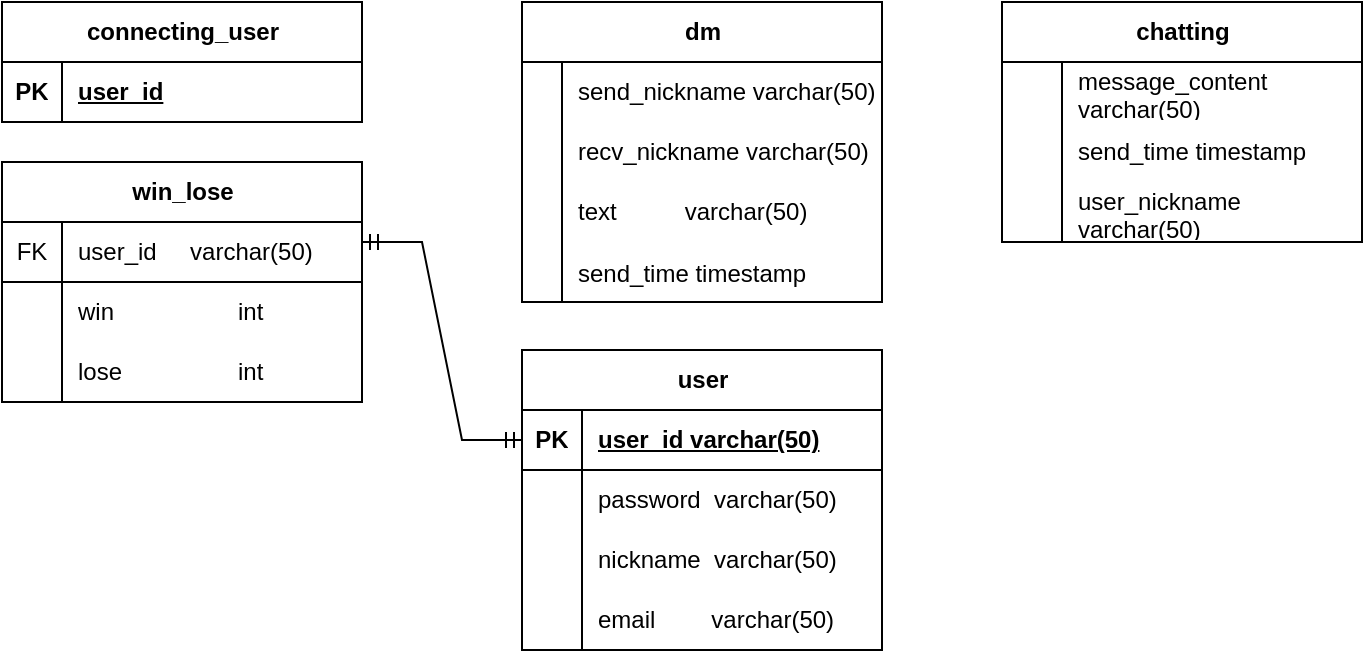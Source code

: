 <mxfile version="22.0.2" type="device">
  <diagram name="페이지-1" id="797gyXP7tQuzx-SInsM-">
    <mxGraphModel dx="1932" dy="654" grid="1" gridSize="10" guides="1" tooltips="1" connect="1" arrows="1" fold="1" page="1" pageScale="1" pageWidth="827" pageHeight="1169" math="0" shadow="0">
      <root>
        <mxCell id="0" />
        <mxCell id="1" parent="0" />
        <mxCell id="MFsK-fVMLZnWydNTXSLe-14" value="user" style="shape=table;startSize=30;container=1;collapsible=1;childLayout=tableLayout;fixedRows=1;rowLines=0;fontStyle=1;align=center;resizeLast=1;html=1;" parent="1" vertex="1">
          <mxGeometry x="-260" y="584" width="180" height="150" as="geometry" />
        </mxCell>
        <mxCell id="MFsK-fVMLZnWydNTXSLe-15" value="" style="shape=tableRow;horizontal=0;startSize=0;swimlaneHead=0;swimlaneBody=0;fillColor=none;collapsible=0;dropTarget=0;points=[[0,0.5],[1,0.5]];portConstraint=eastwest;top=0;left=0;right=0;bottom=1;" parent="MFsK-fVMLZnWydNTXSLe-14" vertex="1">
          <mxGeometry y="30" width="180" height="30" as="geometry" />
        </mxCell>
        <mxCell id="MFsK-fVMLZnWydNTXSLe-16" value="PK" style="shape=partialRectangle;connectable=0;fillColor=none;top=0;left=0;bottom=0;right=0;fontStyle=1;overflow=hidden;whiteSpace=wrap;html=1;" parent="MFsK-fVMLZnWydNTXSLe-15" vertex="1">
          <mxGeometry width="30" height="30" as="geometry">
            <mxRectangle width="30" height="30" as="alternateBounds" />
          </mxGeometry>
        </mxCell>
        <mxCell id="MFsK-fVMLZnWydNTXSLe-17" value="user_id varchar(50)" style="shape=partialRectangle;connectable=0;fillColor=none;top=0;left=0;bottom=0;right=0;align=left;spacingLeft=6;fontStyle=5;overflow=hidden;whiteSpace=wrap;html=1;" parent="MFsK-fVMLZnWydNTXSLe-15" vertex="1">
          <mxGeometry x="30" width="150" height="30" as="geometry">
            <mxRectangle width="150" height="30" as="alternateBounds" />
          </mxGeometry>
        </mxCell>
        <mxCell id="MFsK-fVMLZnWydNTXSLe-18" value="" style="shape=tableRow;horizontal=0;startSize=0;swimlaneHead=0;swimlaneBody=0;fillColor=none;collapsible=0;dropTarget=0;points=[[0,0.5],[1,0.5]];portConstraint=eastwest;top=0;left=0;right=0;bottom=0;" parent="MFsK-fVMLZnWydNTXSLe-14" vertex="1">
          <mxGeometry y="60" width="180" height="30" as="geometry" />
        </mxCell>
        <mxCell id="MFsK-fVMLZnWydNTXSLe-19" value="" style="shape=partialRectangle;connectable=0;fillColor=none;top=0;left=0;bottom=0;right=0;editable=1;overflow=hidden;whiteSpace=wrap;html=1;" parent="MFsK-fVMLZnWydNTXSLe-18" vertex="1">
          <mxGeometry width="30" height="30" as="geometry">
            <mxRectangle width="30" height="30" as="alternateBounds" />
          </mxGeometry>
        </mxCell>
        <mxCell id="MFsK-fVMLZnWydNTXSLe-20" value="password&amp;nbsp; varchar(50)" style="shape=partialRectangle;connectable=0;fillColor=none;top=0;left=0;bottom=0;right=0;align=left;spacingLeft=6;overflow=hidden;whiteSpace=wrap;html=1;" parent="MFsK-fVMLZnWydNTXSLe-18" vertex="1">
          <mxGeometry x="30" width="150" height="30" as="geometry">
            <mxRectangle width="150" height="30" as="alternateBounds" />
          </mxGeometry>
        </mxCell>
        <mxCell id="MFsK-fVMLZnWydNTXSLe-21" value="" style="shape=tableRow;horizontal=0;startSize=0;swimlaneHead=0;swimlaneBody=0;fillColor=none;collapsible=0;dropTarget=0;points=[[0,0.5],[1,0.5]];portConstraint=eastwest;top=0;left=0;right=0;bottom=0;" parent="MFsK-fVMLZnWydNTXSLe-14" vertex="1">
          <mxGeometry y="90" width="180" height="30" as="geometry" />
        </mxCell>
        <mxCell id="MFsK-fVMLZnWydNTXSLe-22" value="" style="shape=partialRectangle;connectable=0;fillColor=none;top=0;left=0;bottom=0;right=0;editable=1;overflow=hidden;whiteSpace=wrap;html=1;" parent="MFsK-fVMLZnWydNTXSLe-21" vertex="1">
          <mxGeometry width="30" height="30" as="geometry">
            <mxRectangle width="30" height="30" as="alternateBounds" />
          </mxGeometry>
        </mxCell>
        <mxCell id="MFsK-fVMLZnWydNTXSLe-23" value="nickname&amp;nbsp; varchar(50)" style="shape=partialRectangle;connectable=0;fillColor=none;top=0;left=0;bottom=0;right=0;align=left;spacingLeft=6;overflow=hidden;whiteSpace=wrap;html=1;" parent="MFsK-fVMLZnWydNTXSLe-21" vertex="1">
          <mxGeometry x="30" width="150" height="30" as="geometry">
            <mxRectangle width="150" height="30" as="alternateBounds" />
          </mxGeometry>
        </mxCell>
        <mxCell id="MFsK-fVMLZnWydNTXSLe-24" value="" style="shape=tableRow;horizontal=0;startSize=0;swimlaneHead=0;swimlaneBody=0;fillColor=none;collapsible=0;dropTarget=0;points=[[0,0.5],[1,0.5]];portConstraint=eastwest;top=0;left=0;right=0;bottom=0;" parent="MFsK-fVMLZnWydNTXSLe-14" vertex="1">
          <mxGeometry y="120" width="180" height="30" as="geometry" />
        </mxCell>
        <mxCell id="MFsK-fVMLZnWydNTXSLe-25" value="" style="shape=partialRectangle;connectable=0;fillColor=none;top=0;left=0;bottom=0;right=0;editable=1;overflow=hidden;whiteSpace=wrap;html=1;" parent="MFsK-fVMLZnWydNTXSLe-24" vertex="1">
          <mxGeometry width="30" height="30" as="geometry">
            <mxRectangle width="30" height="30" as="alternateBounds" />
          </mxGeometry>
        </mxCell>
        <mxCell id="MFsK-fVMLZnWydNTXSLe-26" value="email&amp;nbsp;&lt;span style=&quot;white-space: pre;&quot;&gt;&#x9;&lt;/span&gt;&amp;nbsp;varchar(50)" style="shape=partialRectangle;connectable=0;fillColor=none;top=0;left=0;bottom=0;right=0;align=left;spacingLeft=6;overflow=hidden;whiteSpace=wrap;html=1;" parent="MFsK-fVMLZnWydNTXSLe-24" vertex="1">
          <mxGeometry x="30" width="150" height="30" as="geometry">
            <mxRectangle width="150" height="30" as="alternateBounds" />
          </mxGeometry>
        </mxCell>
        <mxCell id="7gJrlV5AvITNc0FfA8Rd-1" value="dm" style="shape=table;startSize=30;container=1;collapsible=1;childLayout=tableLayout;fixedRows=1;rowLines=0;fontStyle=1;align=center;resizeLast=1;html=1;" vertex="1" parent="1">
          <mxGeometry x="-260" y="410" width="180" height="150" as="geometry" />
        </mxCell>
        <mxCell id="7gJrlV5AvITNc0FfA8Rd-5" value="" style="shape=tableRow;horizontal=0;startSize=0;swimlaneHead=0;swimlaneBody=0;fillColor=none;collapsible=0;dropTarget=0;points=[[0,0.5],[1,0.5]];portConstraint=eastwest;top=0;left=0;right=0;bottom=0;" vertex="1" parent="7gJrlV5AvITNc0FfA8Rd-1">
          <mxGeometry y="30" width="180" height="30" as="geometry" />
        </mxCell>
        <mxCell id="7gJrlV5AvITNc0FfA8Rd-6" value="" style="shape=partialRectangle;connectable=0;fillColor=none;top=0;left=0;bottom=0;right=0;editable=1;overflow=hidden;whiteSpace=wrap;html=1;" vertex="1" parent="7gJrlV5AvITNc0FfA8Rd-5">
          <mxGeometry width="20" height="30" as="geometry">
            <mxRectangle width="20" height="30" as="alternateBounds" />
          </mxGeometry>
        </mxCell>
        <mxCell id="7gJrlV5AvITNc0FfA8Rd-7" value="send_nickname varchar(50)" style="shape=partialRectangle;connectable=0;fillColor=none;top=0;left=0;bottom=0;right=0;align=left;spacingLeft=6;overflow=hidden;whiteSpace=wrap;html=1;" vertex="1" parent="7gJrlV5AvITNc0FfA8Rd-5">
          <mxGeometry x="20" width="160" height="30" as="geometry">
            <mxRectangle width="160" height="30" as="alternateBounds" />
          </mxGeometry>
        </mxCell>
        <mxCell id="7gJrlV5AvITNc0FfA8Rd-8" value="" style="shape=tableRow;horizontal=0;startSize=0;swimlaneHead=0;swimlaneBody=0;fillColor=none;collapsible=0;dropTarget=0;points=[[0,0.5],[1,0.5]];portConstraint=eastwest;top=0;left=0;right=0;bottom=0;" vertex="1" parent="7gJrlV5AvITNc0FfA8Rd-1">
          <mxGeometry y="60" width="180" height="30" as="geometry" />
        </mxCell>
        <mxCell id="7gJrlV5AvITNc0FfA8Rd-9" value="" style="shape=partialRectangle;connectable=0;fillColor=none;top=0;left=0;bottom=0;right=0;editable=1;overflow=hidden;whiteSpace=wrap;html=1;" vertex="1" parent="7gJrlV5AvITNc0FfA8Rd-8">
          <mxGeometry width="20" height="30" as="geometry">
            <mxRectangle width="20" height="30" as="alternateBounds" />
          </mxGeometry>
        </mxCell>
        <mxCell id="7gJrlV5AvITNc0FfA8Rd-10" value="recv_nickname varchar(50)" style="shape=partialRectangle;connectable=0;fillColor=none;top=0;left=0;bottom=0;right=0;align=left;spacingLeft=6;overflow=hidden;whiteSpace=wrap;html=1;" vertex="1" parent="7gJrlV5AvITNc0FfA8Rd-8">
          <mxGeometry x="20" width="160" height="30" as="geometry">
            <mxRectangle width="160" height="30" as="alternateBounds" />
          </mxGeometry>
        </mxCell>
        <mxCell id="7gJrlV5AvITNc0FfA8Rd-11" value="" style="shape=tableRow;horizontal=0;startSize=0;swimlaneHead=0;swimlaneBody=0;fillColor=none;collapsible=0;dropTarget=0;points=[[0,0.5],[1,0.5]];portConstraint=eastwest;top=0;left=0;right=0;bottom=0;" vertex="1" parent="7gJrlV5AvITNc0FfA8Rd-1">
          <mxGeometry y="90" width="180" height="30" as="geometry" />
        </mxCell>
        <mxCell id="7gJrlV5AvITNc0FfA8Rd-12" value="" style="shape=partialRectangle;connectable=0;fillColor=none;top=0;left=0;bottom=0;right=0;editable=1;overflow=hidden;whiteSpace=wrap;html=1;" vertex="1" parent="7gJrlV5AvITNc0FfA8Rd-11">
          <mxGeometry width="20" height="30" as="geometry">
            <mxRectangle width="20" height="30" as="alternateBounds" />
          </mxGeometry>
        </mxCell>
        <mxCell id="7gJrlV5AvITNc0FfA8Rd-13" value="text&lt;span style=&quot;white-space: pre;&quot;&gt;&#x9;&lt;/span&gt;&lt;span style=&quot;white-space: pre;&quot;&gt;&#x9;&lt;/span&gt;varchar(50)" style="shape=partialRectangle;connectable=0;fillColor=none;top=0;left=0;bottom=0;right=0;align=left;spacingLeft=6;overflow=hidden;whiteSpace=wrap;html=1;" vertex="1" parent="7gJrlV5AvITNc0FfA8Rd-11">
          <mxGeometry x="20" width="160" height="30" as="geometry">
            <mxRectangle width="160" height="30" as="alternateBounds" />
          </mxGeometry>
        </mxCell>
        <mxCell id="7gJrlV5AvITNc0FfA8Rd-16" value="" style="shape=tableRow;horizontal=0;startSize=0;swimlaneHead=0;swimlaneBody=0;fillColor=none;collapsible=0;dropTarget=0;points=[[0,0.5],[1,0.5]];portConstraint=eastwest;top=0;left=0;right=0;bottom=0;" vertex="1" parent="7gJrlV5AvITNc0FfA8Rd-1">
          <mxGeometry y="120" width="180" height="30" as="geometry" />
        </mxCell>
        <mxCell id="7gJrlV5AvITNc0FfA8Rd-17" value="" style="shape=partialRectangle;connectable=0;fillColor=none;top=0;left=0;bottom=0;right=0;editable=1;overflow=hidden;" vertex="1" parent="7gJrlV5AvITNc0FfA8Rd-16">
          <mxGeometry width="20" height="30" as="geometry">
            <mxRectangle width="20" height="30" as="alternateBounds" />
          </mxGeometry>
        </mxCell>
        <mxCell id="7gJrlV5AvITNc0FfA8Rd-18" value="send_time timestamp" style="shape=partialRectangle;connectable=0;fillColor=none;top=0;left=0;bottom=0;right=0;align=left;spacingLeft=6;overflow=hidden;" vertex="1" parent="7gJrlV5AvITNc0FfA8Rd-16">
          <mxGeometry x="20" width="160" height="30" as="geometry">
            <mxRectangle width="160" height="30" as="alternateBounds" />
          </mxGeometry>
        </mxCell>
        <mxCell id="7gJrlV5AvITNc0FfA8Rd-19" value="chatting" style="shape=table;startSize=30;container=1;collapsible=1;childLayout=tableLayout;fixedRows=1;rowLines=0;fontStyle=1;align=center;resizeLast=1;html=1;" vertex="1" parent="1">
          <mxGeometry x="-20" y="410" width="180" height="120" as="geometry" />
        </mxCell>
        <mxCell id="7gJrlV5AvITNc0FfA8Rd-23" value="" style="shape=tableRow;horizontal=0;startSize=0;swimlaneHead=0;swimlaneBody=0;fillColor=none;collapsible=0;dropTarget=0;points=[[0,0.5],[1,0.5]];portConstraint=eastwest;top=0;left=0;right=0;bottom=0;" vertex="1" parent="7gJrlV5AvITNc0FfA8Rd-19">
          <mxGeometry y="30" width="180" height="30" as="geometry" />
        </mxCell>
        <mxCell id="7gJrlV5AvITNc0FfA8Rd-24" value="" style="shape=partialRectangle;connectable=0;fillColor=none;top=0;left=0;bottom=0;right=0;editable=1;overflow=hidden;whiteSpace=wrap;html=1;" vertex="1" parent="7gJrlV5AvITNc0FfA8Rd-23">
          <mxGeometry width="30" height="30" as="geometry">
            <mxRectangle width="30" height="30" as="alternateBounds" />
          </mxGeometry>
        </mxCell>
        <mxCell id="7gJrlV5AvITNc0FfA8Rd-25" value="message_content varchar(50)" style="shape=partialRectangle;connectable=0;fillColor=none;top=0;left=0;bottom=0;right=0;align=left;spacingLeft=6;overflow=hidden;whiteSpace=wrap;html=1;" vertex="1" parent="7gJrlV5AvITNc0FfA8Rd-23">
          <mxGeometry x="30" width="150" height="30" as="geometry">
            <mxRectangle width="150" height="30" as="alternateBounds" />
          </mxGeometry>
        </mxCell>
        <mxCell id="7gJrlV5AvITNc0FfA8Rd-26" value="" style="shape=tableRow;horizontal=0;startSize=0;swimlaneHead=0;swimlaneBody=0;fillColor=none;collapsible=0;dropTarget=0;points=[[0,0.5],[1,0.5]];portConstraint=eastwest;top=0;left=0;right=0;bottom=0;" vertex="1" parent="7gJrlV5AvITNc0FfA8Rd-19">
          <mxGeometry y="60" width="180" height="30" as="geometry" />
        </mxCell>
        <mxCell id="7gJrlV5AvITNc0FfA8Rd-27" value="" style="shape=partialRectangle;connectable=0;fillColor=none;top=0;left=0;bottom=0;right=0;editable=1;overflow=hidden;whiteSpace=wrap;html=1;" vertex="1" parent="7gJrlV5AvITNc0FfA8Rd-26">
          <mxGeometry width="30" height="30" as="geometry">
            <mxRectangle width="30" height="30" as="alternateBounds" />
          </mxGeometry>
        </mxCell>
        <mxCell id="7gJrlV5AvITNc0FfA8Rd-28" value="send_time timestamp" style="shape=partialRectangle;connectable=0;fillColor=none;top=0;left=0;bottom=0;right=0;align=left;spacingLeft=6;overflow=hidden;whiteSpace=wrap;html=1;" vertex="1" parent="7gJrlV5AvITNc0FfA8Rd-26">
          <mxGeometry x="30" width="150" height="30" as="geometry">
            <mxRectangle width="150" height="30" as="alternateBounds" />
          </mxGeometry>
        </mxCell>
        <mxCell id="7gJrlV5AvITNc0FfA8Rd-29" value="" style="shape=tableRow;horizontal=0;startSize=0;swimlaneHead=0;swimlaneBody=0;fillColor=none;collapsible=0;dropTarget=0;points=[[0,0.5],[1,0.5]];portConstraint=eastwest;top=0;left=0;right=0;bottom=0;" vertex="1" parent="7gJrlV5AvITNc0FfA8Rd-19">
          <mxGeometry y="90" width="180" height="30" as="geometry" />
        </mxCell>
        <mxCell id="7gJrlV5AvITNc0FfA8Rd-30" value="" style="shape=partialRectangle;connectable=0;fillColor=none;top=0;left=0;bottom=0;right=0;editable=1;overflow=hidden;whiteSpace=wrap;html=1;" vertex="1" parent="7gJrlV5AvITNc0FfA8Rd-29">
          <mxGeometry width="30" height="30" as="geometry">
            <mxRectangle width="30" height="30" as="alternateBounds" />
          </mxGeometry>
        </mxCell>
        <mxCell id="7gJrlV5AvITNc0FfA8Rd-31" value="user_nickname varchar(50)" style="shape=partialRectangle;connectable=0;fillColor=none;top=0;left=0;bottom=0;right=0;align=left;spacingLeft=6;overflow=hidden;whiteSpace=wrap;html=1;" vertex="1" parent="7gJrlV5AvITNc0FfA8Rd-29">
          <mxGeometry x="30" width="150" height="30" as="geometry">
            <mxRectangle width="150" height="30" as="alternateBounds" />
          </mxGeometry>
        </mxCell>
        <mxCell id="7gJrlV5AvITNc0FfA8Rd-32" value="connecting_user" style="shape=table;startSize=30;container=1;collapsible=1;childLayout=tableLayout;fixedRows=1;rowLines=0;fontStyle=1;align=center;resizeLast=1;html=1;" vertex="1" parent="1">
          <mxGeometry x="-520" y="410" width="180" height="60" as="geometry" />
        </mxCell>
        <mxCell id="7gJrlV5AvITNc0FfA8Rd-33" value="" style="shape=tableRow;horizontal=0;startSize=0;swimlaneHead=0;swimlaneBody=0;fillColor=none;collapsible=0;dropTarget=0;points=[[0,0.5],[1,0.5]];portConstraint=eastwest;top=0;left=0;right=0;bottom=1;" vertex="1" parent="7gJrlV5AvITNc0FfA8Rd-32">
          <mxGeometry y="30" width="180" height="30" as="geometry" />
        </mxCell>
        <mxCell id="7gJrlV5AvITNc0FfA8Rd-34" value="PK" style="shape=partialRectangle;connectable=0;fillColor=none;top=0;left=0;bottom=0;right=0;fontStyle=1;overflow=hidden;whiteSpace=wrap;html=1;" vertex="1" parent="7gJrlV5AvITNc0FfA8Rd-33">
          <mxGeometry width="30" height="30" as="geometry">
            <mxRectangle width="30" height="30" as="alternateBounds" />
          </mxGeometry>
        </mxCell>
        <mxCell id="7gJrlV5AvITNc0FfA8Rd-35" value="user_id" style="shape=partialRectangle;connectable=0;fillColor=none;top=0;left=0;bottom=0;right=0;align=left;spacingLeft=6;fontStyle=5;overflow=hidden;whiteSpace=wrap;html=1;" vertex="1" parent="7gJrlV5AvITNc0FfA8Rd-33">
          <mxGeometry x="30" width="150" height="30" as="geometry">
            <mxRectangle width="150" height="30" as="alternateBounds" />
          </mxGeometry>
        </mxCell>
        <mxCell id="7gJrlV5AvITNc0FfA8Rd-45" value="win_lose" style="shape=table;startSize=30;container=1;collapsible=1;childLayout=tableLayout;fixedRows=1;rowLines=0;fontStyle=1;align=center;resizeLast=1;html=1;" vertex="1" parent="1">
          <mxGeometry x="-520" y="490" width="180" height="120" as="geometry" />
        </mxCell>
        <mxCell id="7gJrlV5AvITNc0FfA8Rd-59" value="" style="shape=tableRow;horizontal=0;startSize=0;swimlaneHead=0;swimlaneBody=0;fillColor=none;collapsible=0;dropTarget=0;points=[[0,0.5],[1,0.5]];portConstraint=eastwest;top=0;left=0;right=0;bottom=0;" vertex="1" parent="7gJrlV5AvITNc0FfA8Rd-45">
          <mxGeometry y="30" width="180" height="30" as="geometry" />
        </mxCell>
        <mxCell id="7gJrlV5AvITNc0FfA8Rd-60" value="FK" style="shape=partialRectangle;connectable=0;fillColor=none;top=0;left=0;bottom=0;right=0;fontStyle=0;overflow=hidden;whiteSpace=wrap;html=1;" vertex="1" parent="7gJrlV5AvITNc0FfA8Rd-59">
          <mxGeometry width="30" height="30" as="geometry">
            <mxRectangle width="30" height="30" as="alternateBounds" />
          </mxGeometry>
        </mxCell>
        <mxCell id="7gJrlV5AvITNc0FfA8Rd-61" value="user_id&amp;nbsp; &amp;nbsp; &amp;nbsp;varchar(50)" style="shape=partialRectangle;connectable=0;fillColor=none;top=0;left=0;bottom=0;right=0;align=left;spacingLeft=6;fontStyle=0;overflow=hidden;whiteSpace=wrap;html=1;" vertex="1" parent="7gJrlV5AvITNc0FfA8Rd-59">
          <mxGeometry x="30" width="150" height="30" as="geometry">
            <mxRectangle width="150" height="30" as="alternateBounds" />
          </mxGeometry>
        </mxCell>
        <mxCell id="7gJrlV5AvITNc0FfA8Rd-49" value="" style="shape=tableRow;horizontal=0;startSize=0;swimlaneHead=0;swimlaneBody=0;fillColor=none;collapsible=0;dropTarget=0;points=[[0,0.5],[1,0.5]];portConstraint=eastwest;top=0;left=0;right=0;bottom=0;" vertex="1" parent="7gJrlV5AvITNc0FfA8Rd-45">
          <mxGeometry y="60" width="180" height="30" as="geometry" />
        </mxCell>
        <mxCell id="7gJrlV5AvITNc0FfA8Rd-50" value="" style="shape=partialRectangle;connectable=0;fillColor=none;top=0;left=0;bottom=0;right=0;editable=1;overflow=hidden;whiteSpace=wrap;html=1;" vertex="1" parent="7gJrlV5AvITNc0FfA8Rd-49">
          <mxGeometry width="30" height="30" as="geometry">
            <mxRectangle width="30" height="30" as="alternateBounds" />
          </mxGeometry>
        </mxCell>
        <mxCell id="7gJrlV5AvITNc0FfA8Rd-51" value="win&amp;nbsp; &amp;nbsp; &amp;nbsp; &amp;nbsp; &amp;nbsp; &amp;nbsp;&lt;span style=&quot;white-space: pre;&quot;&gt;&#x9;&lt;/span&gt;int" style="shape=partialRectangle;connectable=0;fillColor=none;top=0;left=0;bottom=0;right=0;align=left;spacingLeft=6;overflow=hidden;whiteSpace=wrap;html=1;" vertex="1" parent="7gJrlV5AvITNc0FfA8Rd-49">
          <mxGeometry x="30" width="150" height="30" as="geometry">
            <mxRectangle width="150" height="30" as="alternateBounds" />
          </mxGeometry>
        </mxCell>
        <mxCell id="7gJrlV5AvITNc0FfA8Rd-55" value="" style="shape=tableRow;horizontal=0;startSize=0;swimlaneHead=0;swimlaneBody=0;fillColor=none;collapsible=0;dropTarget=0;points=[[0,0.5],[1,0.5]];portConstraint=eastwest;top=0;left=0;right=0;bottom=0;" vertex="1" parent="7gJrlV5AvITNc0FfA8Rd-45">
          <mxGeometry y="90" width="180" height="30" as="geometry" />
        </mxCell>
        <mxCell id="7gJrlV5AvITNc0FfA8Rd-56" value="" style="shape=partialRectangle;connectable=0;fillColor=none;top=0;left=0;bottom=0;right=0;editable=1;overflow=hidden;whiteSpace=wrap;html=1;" vertex="1" parent="7gJrlV5AvITNc0FfA8Rd-55">
          <mxGeometry width="30" height="30" as="geometry">
            <mxRectangle width="30" height="30" as="alternateBounds" />
          </mxGeometry>
        </mxCell>
        <mxCell id="7gJrlV5AvITNc0FfA8Rd-57" value="lose&lt;span style=&quot;white-space: pre;&quot;&gt;&#x9;&lt;/span&gt;&lt;span style=&quot;white-space: pre;&quot;&gt;&#x9;&lt;span style=&quot;white-space: pre;&quot;&gt;&#x9;&lt;/span&gt;&lt;/span&gt;int" style="shape=partialRectangle;connectable=0;fillColor=none;top=0;left=0;bottom=0;right=0;align=left;spacingLeft=6;overflow=hidden;whiteSpace=wrap;html=1;" vertex="1" parent="7gJrlV5AvITNc0FfA8Rd-55">
          <mxGeometry x="30" width="150" height="30" as="geometry">
            <mxRectangle width="150" height="30" as="alternateBounds" />
          </mxGeometry>
        </mxCell>
        <mxCell id="7gJrlV5AvITNc0FfA8Rd-62" value="" style="line;strokeWidth=1;rotatable=0;dashed=0;labelPosition=right;align=left;verticalAlign=middle;spacingTop=0;spacingLeft=6;points=[];portConstraint=eastwest;" vertex="1" parent="1">
          <mxGeometry x="-520" y="545" width="180" height="10" as="geometry" />
        </mxCell>
        <mxCell id="7gJrlV5AvITNc0FfA8Rd-63" value="" style="edgeStyle=entityRelationEdgeStyle;fontSize=12;html=1;endArrow=ERmandOne;startArrow=ERmandOne;rounded=0;entryX=0;entryY=0.5;entryDx=0;entryDy=0;" edge="1" parent="1" target="MFsK-fVMLZnWydNTXSLe-15">
          <mxGeometry width="100" height="100" relative="1" as="geometry">
            <mxPoint x="-340" y="530" as="sourcePoint" />
            <mxPoint x="-480" y="650" as="targetPoint" />
            <Array as="points">
              <mxPoint x="-440" y="460" />
              <mxPoint x="-990" y="594" />
              <mxPoint x="-1070" y="284" />
              <mxPoint x="-920" y="534" />
              <mxPoint x="-1010" y="134" />
              <mxPoint x="-1060" y="299" />
              <mxPoint x="-1020" y="134" />
              <mxPoint x="-1040" y="164" />
              <mxPoint x="-950" y="244" />
              <mxPoint x="-1090" y="199" />
              <mxPoint x="-1100" y="124" />
              <mxPoint x="-1100" y="199" />
            </Array>
          </mxGeometry>
        </mxCell>
      </root>
    </mxGraphModel>
  </diagram>
</mxfile>
